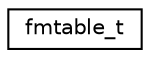digraph "Graphical Class Hierarchy"
{
 // INTERACTIVE_SVG=YES
 // LATEX_PDF_SIZE
  edge [fontname="Helvetica",fontsize="10",labelfontname="Helvetica",labelfontsize="10"];
  node [fontname="Helvetica",fontsize="10",shape=record];
  rankdir="LR";
  Node0 [label="fmtable_t",height=0.2,width=0.4,color="black", fillcolor="white", style="filled",URL="$group__fm__yaml__mod.html#structfm__yaml__mod_1_1fmtable__t",tooltip="This type represents the entirety of the field table. This type contains the file id of the yaml file..."];
}

